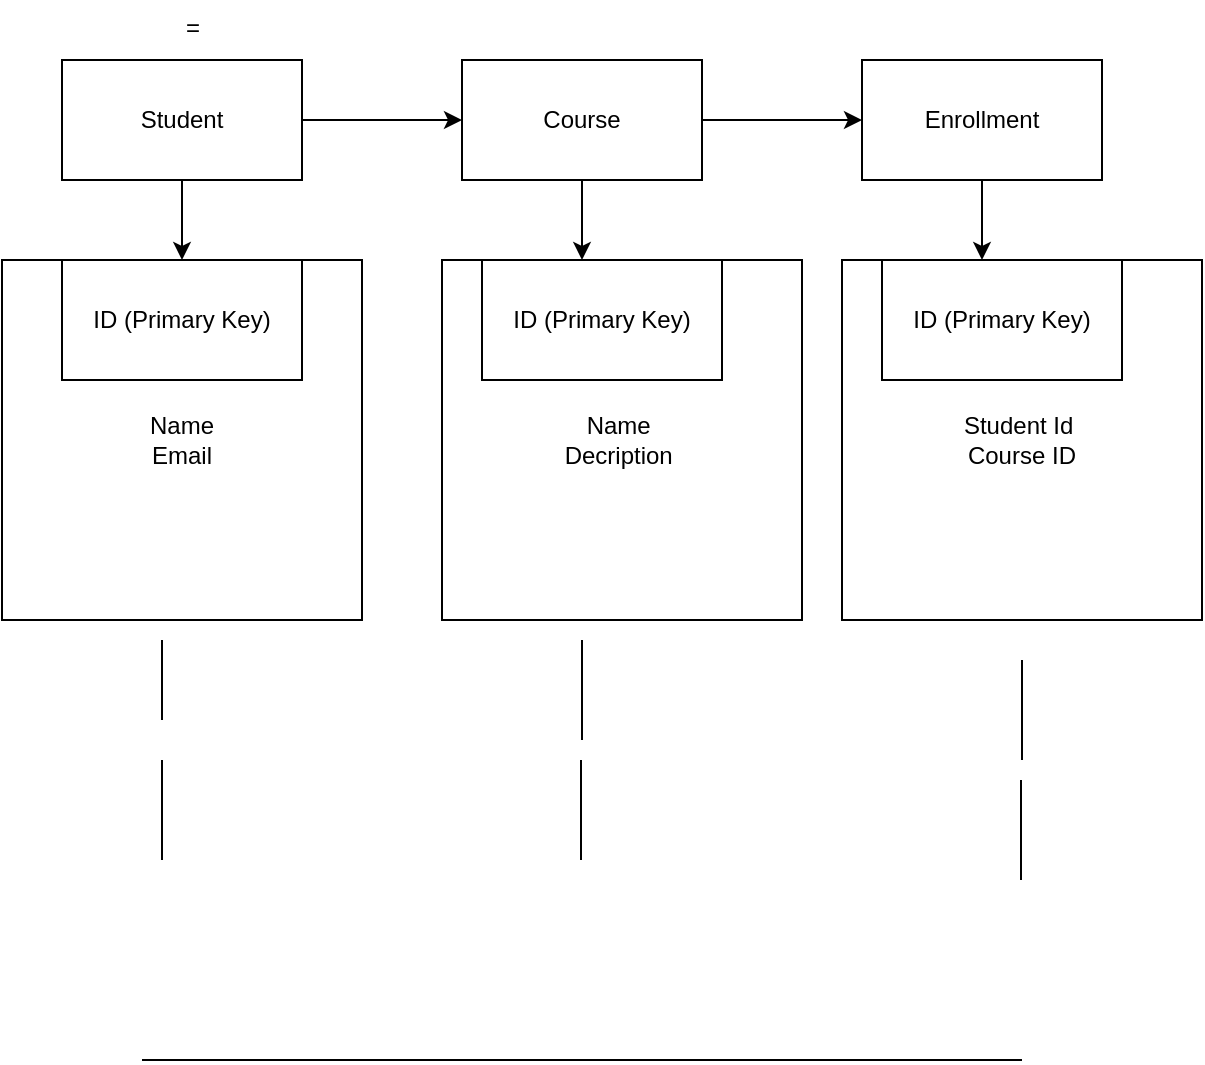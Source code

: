 <mxfile version="26.2.9">
  <diagram name="Page-1" id="Vhvv-TX7_wYudQidsB0X">
    <mxGraphModel grid="1" page="1" gridSize="10" guides="1" tooltips="1" connect="1" arrows="1" fold="1" pageScale="1" pageWidth="850" pageHeight="1100" math="0" shadow="0">
      <root>
        <mxCell id="0" />
        <mxCell id="1" parent="0" />
        <mxCell id="stHjaGOth1Vo39i5OeWi-1" value="=" style="text;whiteSpace=wrap;html=1;" vertex="1" parent="1">
          <mxGeometry x="260" y="110" width="280" height="180" as="geometry" />
        </mxCell>
        <mxCell id="stHjaGOth1Vo39i5OeWi-5" value="" style="edgeStyle=orthogonalEdgeStyle;rounded=0;orthogonalLoop=1;jettySize=auto;html=1;" edge="1" parent="1" source="stHjaGOth1Vo39i5OeWi-2" target="stHjaGOth1Vo39i5OeWi-4">
          <mxGeometry relative="1" as="geometry" />
        </mxCell>
        <mxCell id="stHjaGOth1Vo39i5OeWi-9" value="" style="edgeStyle=orthogonalEdgeStyle;rounded=0;orthogonalLoop=1;jettySize=auto;html=1;" edge="1" parent="1" source="stHjaGOth1Vo39i5OeWi-2" target="stHjaGOth1Vo39i5OeWi-8">
          <mxGeometry relative="1" as="geometry" />
        </mxCell>
        <mxCell id="stHjaGOth1Vo39i5OeWi-2" value="Student" style="rounded=0;whiteSpace=wrap;html=1;" vertex="1" parent="1">
          <mxGeometry x="200" y="140" width="120" height="60" as="geometry" />
        </mxCell>
        <mxCell id="stHjaGOth1Vo39i5OeWi-7" value="" style="edgeStyle=orthogonalEdgeStyle;rounded=0;orthogonalLoop=1;jettySize=auto;html=1;" edge="1" parent="1" source="stHjaGOth1Vo39i5OeWi-4" target="stHjaGOth1Vo39i5OeWi-6">
          <mxGeometry relative="1" as="geometry" />
        </mxCell>
        <mxCell id="stHjaGOth1Vo39i5OeWi-14" value="" style="edgeStyle=orthogonalEdgeStyle;rounded=0;orthogonalLoop=1;jettySize=auto;html=1;" edge="1" parent="1" source="stHjaGOth1Vo39i5OeWi-4" target="stHjaGOth1Vo39i5OeWi-11">
          <mxGeometry relative="1" as="geometry">
            <Array as="points">
              <mxPoint x="460" y="230" />
              <mxPoint x="460" y="230" />
            </Array>
          </mxGeometry>
        </mxCell>
        <mxCell id="stHjaGOth1Vo39i5OeWi-4" value="Course" style="whiteSpace=wrap;html=1;rounded=0;" vertex="1" parent="1">
          <mxGeometry x="400" y="140" width="120" height="60" as="geometry" />
        </mxCell>
        <mxCell id="stHjaGOth1Vo39i5OeWi-17" value="" style="edgeStyle=orthogonalEdgeStyle;rounded=0;orthogonalLoop=1;jettySize=auto;html=1;" edge="1" parent="1" source="stHjaGOth1Vo39i5OeWi-6" target="stHjaGOth1Vo39i5OeWi-16">
          <mxGeometry relative="1" as="geometry">
            <Array as="points">
              <mxPoint x="660" y="230" />
              <mxPoint x="660" y="230" />
            </Array>
          </mxGeometry>
        </mxCell>
        <mxCell id="stHjaGOth1Vo39i5OeWi-6" value="Enrollment" style="whiteSpace=wrap;html=1;rounded=0;" vertex="1" parent="1">
          <mxGeometry x="600" y="140" width="120" height="60" as="geometry" />
        </mxCell>
        <mxCell id="stHjaGOth1Vo39i5OeWi-8" value="Name&lt;div&gt;Email&lt;/div&gt;" style="whiteSpace=wrap;html=1;aspect=fixed;" vertex="1" parent="1">
          <mxGeometry x="170" y="240" width="180" height="180" as="geometry" />
        </mxCell>
        <mxCell id="stHjaGOth1Vo39i5OeWi-10" value="ID (Primary Key)" style="rounded=0;whiteSpace=wrap;html=1;" vertex="1" parent="1">
          <mxGeometry x="200" y="240" width="120" height="60" as="geometry" />
        </mxCell>
        <mxCell id="stHjaGOth1Vo39i5OeWi-11" value="Name&amp;nbsp;&lt;div&gt;Decription&amp;nbsp;&lt;/div&gt;" style="whiteSpace=wrap;html=1;aspect=fixed;" vertex="1" parent="1">
          <mxGeometry x="390" y="240" width="180" height="180" as="geometry" />
        </mxCell>
        <mxCell id="stHjaGOth1Vo39i5OeWi-15" value="ID (Primary Key)" style="rounded=0;whiteSpace=wrap;html=1;" vertex="1" parent="1">
          <mxGeometry x="410" y="240" width="120" height="60" as="geometry" />
        </mxCell>
        <mxCell id="stHjaGOth1Vo39i5OeWi-16" value="Student Id&amp;nbsp;&lt;div&gt;Course ID&lt;/div&gt;" style="whiteSpace=wrap;html=1;aspect=fixed;" vertex="1" parent="1">
          <mxGeometry x="590" y="240" width="180" height="180" as="geometry" />
        </mxCell>
        <mxCell id="stHjaGOth1Vo39i5OeWi-18" value="ID (Primary Key)" style="rounded=0;whiteSpace=wrap;html=1;" vertex="1" parent="1">
          <mxGeometry x="610" y="240" width="120" height="60" as="geometry" />
        </mxCell>
        <mxCell id="stHjaGOth1Vo39i5OeWi-20" value="" style="endArrow=none;html=1;rounded=0;" edge="1" parent="1">
          <mxGeometry width="50" height="50" relative="1" as="geometry">
            <mxPoint x="250" y="470" as="sourcePoint" />
            <mxPoint x="250" y="430" as="targetPoint" />
          </mxGeometry>
        </mxCell>
        <mxCell id="stHjaGOth1Vo39i5OeWi-21" value="" style="endArrow=none;html=1;rounded=0;" edge="1" parent="1">
          <mxGeometry width="50" height="50" relative="1" as="geometry">
            <mxPoint x="250" y="540" as="sourcePoint" />
            <mxPoint x="250" y="540" as="targetPoint" />
            <Array as="points">
              <mxPoint x="250" y="490" />
            </Array>
          </mxGeometry>
        </mxCell>
        <mxCell id="stHjaGOth1Vo39i5OeWi-22" value="" style="endArrow=none;html=1;rounded=0;" edge="1" parent="1">
          <mxGeometry width="50" height="50" relative="1" as="geometry">
            <mxPoint x="460" y="480" as="sourcePoint" />
            <mxPoint x="460" y="430" as="targetPoint" />
          </mxGeometry>
        </mxCell>
        <mxCell id="stHjaGOth1Vo39i5OeWi-23" value="" style="endArrow=none;html=1;rounded=0;" edge="1" parent="1">
          <mxGeometry width="50" height="50" relative="1" as="geometry">
            <mxPoint x="459.5" y="540" as="sourcePoint" />
            <mxPoint x="459.5" y="530" as="targetPoint" />
            <Array as="points">
              <mxPoint x="459.5" y="500" />
              <mxPoint x="459.5" y="490" />
            </Array>
          </mxGeometry>
        </mxCell>
        <mxCell id="stHjaGOth1Vo39i5OeWi-25" value="" style="endArrow=none;html=1;rounded=0;" edge="1" parent="1">
          <mxGeometry width="50" height="50" relative="1" as="geometry">
            <mxPoint x="680" y="490" as="sourcePoint" />
            <mxPoint x="680" y="490" as="targetPoint" />
            <Array as="points">
              <mxPoint x="680" y="440" />
            </Array>
          </mxGeometry>
        </mxCell>
        <mxCell id="stHjaGOth1Vo39i5OeWi-26" value="" style="endArrow=none;html=1;rounded=0;" edge="1" parent="1">
          <mxGeometry width="50" height="50" relative="1" as="geometry">
            <mxPoint x="679.5" y="550" as="sourcePoint" />
            <mxPoint x="679.5" y="500" as="targetPoint" />
            <Array as="points" />
          </mxGeometry>
        </mxCell>
        <mxCell id="stHjaGOth1Vo39i5OeWi-31" value="" style="endArrow=none;html=1;rounded=0;" edge="1" parent="1">
          <mxGeometry width="50" height="50" relative="1" as="geometry">
            <mxPoint x="240" y="640" as="sourcePoint" />
            <mxPoint x="680" y="640" as="targetPoint" />
            <Array as="points">
              <mxPoint x="470" y="640" />
            </Array>
          </mxGeometry>
        </mxCell>
      </root>
    </mxGraphModel>
  </diagram>
</mxfile>

